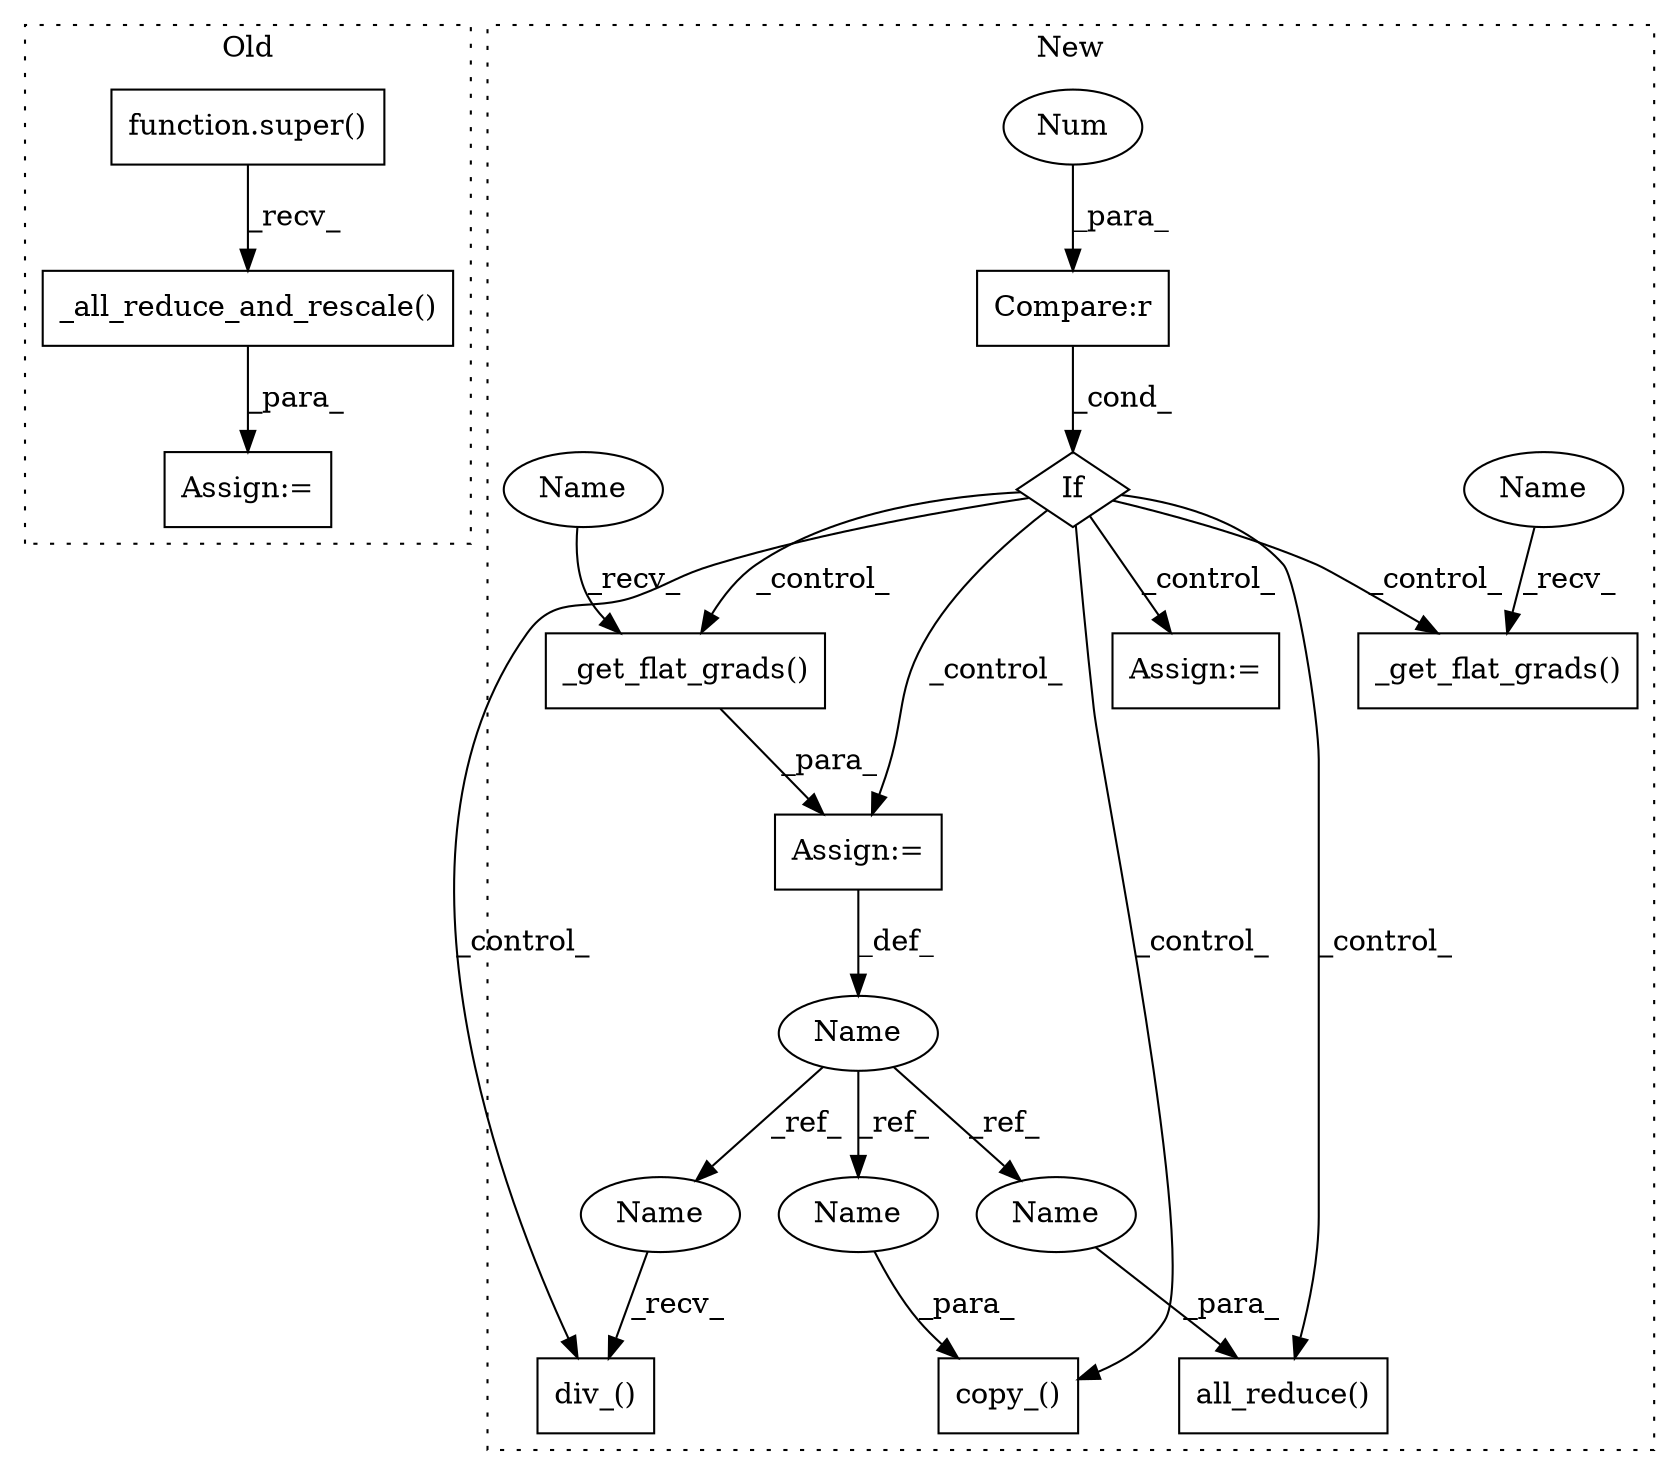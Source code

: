 digraph G {
subgraph cluster0 {
1 [label="_all_reduce_and_rescale()" a="75" s="3923,3965" l="32,1" shape="box"];
6 [label="function.super()" a="75" s="3923" l="7" shape="box"];
12 [label="Assign:=" a="68" s="3920" l="3" shape="box"];
label = "Old";
style="dotted";
}
subgraph cluster1 {
2 [label="_get_flat_grads()" a="75" s="4009,4046" l="21,1" shape="box"];
3 [label="If" a="96" s="3875" l="3" shape="diamond"];
4 [label="Compare:r" a="40" s="3878" l="36" shape="box"];
5 [label="_get_flat_grads()" a="75" s="4501" l="52" shape="box"];
7 [label="div_()" a="75" s="4123,4171" l="16,1" shape="box"];
8 [label="Name" a="87" s="3977" l="10" shape="ellipse"];
9 [label="copy_()" a="75" s="4373,4416" l="33,1" shape="box"];
10 [label="Num" a="76" s="3913" l="1" shape="ellipse"];
11 [label="Assign:=" a="68" s="4006" l="3" shape="box"];
13 [label="Assign:=" a="68" s="4195" l="4" shape="box"];
14 [label="all_reduce()" a="75" s="4281,4320" l="29,1" shape="box"];
15 [label="Name" a="87" s="4009" l="4" shape="ellipse"];
16 [label="Name" a="87" s="4501" l="4" shape="ellipse"];
17 [label="Name" a="87" s="4123" l="10" shape="ellipse"];
18 [label="Name" a="87" s="4310" l="10" shape="ellipse"];
19 [label="Name" a="87" s="4406" l="10" shape="ellipse"];
label = "New";
style="dotted";
}
1 -> 12 [label="_para_"];
2 -> 11 [label="_para_"];
3 -> 5 [label="_control_"];
3 -> 9 [label="_control_"];
3 -> 7 [label="_control_"];
3 -> 2 [label="_control_"];
3 -> 14 [label="_control_"];
3 -> 11 [label="_control_"];
3 -> 13 [label="_control_"];
4 -> 3 [label="_cond_"];
6 -> 1 [label="_recv_"];
8 -> 17 [label="_ref_"];
8 -> 19 [label="_ref_"];
8 -> 18 [label="_ref_"];
10 -> 4 [label="_para_"];
11 -> 8 [label="_def_"];
15 -> 2 [label="_recv_"];
16 -> 5 [label="_recv_"];
17 -> 7 [label="_recv_"];
18 -> 14 [label="_para_"];
19 -> 9 [label="_para_"];
}